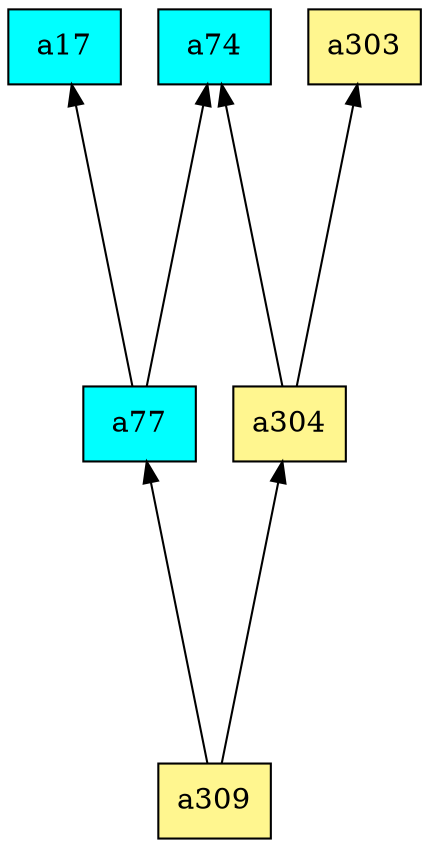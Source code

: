 digraph G {
rankdir=BT;ranksep="2.0";
"a309" [shape=record,fillcolor=khaki1,style=filled,label="{a309}"];
"a77" [shape=record,fillcolor=cyan,style=filled,label="{a77}"];
"a74" [shape=record,fillcolor=cyan,style=filled,label="{a74}"];
"a304" [shape=record,fillcolor=khaki1,style=filled,label="{a304}"];
"a303" [shape=record,fillcolor=khaki1,style=filled,label="{a303}"];
"a17" [shape=record,fillcolor=cyan,style=filled,label="{a17}"];
"a309" -> "a304"
"a309" -> "a77"
"a77" -> "a74"
"a77" -> "a17"
"a304" -> "a303"
"a304" -> "a74"
}
